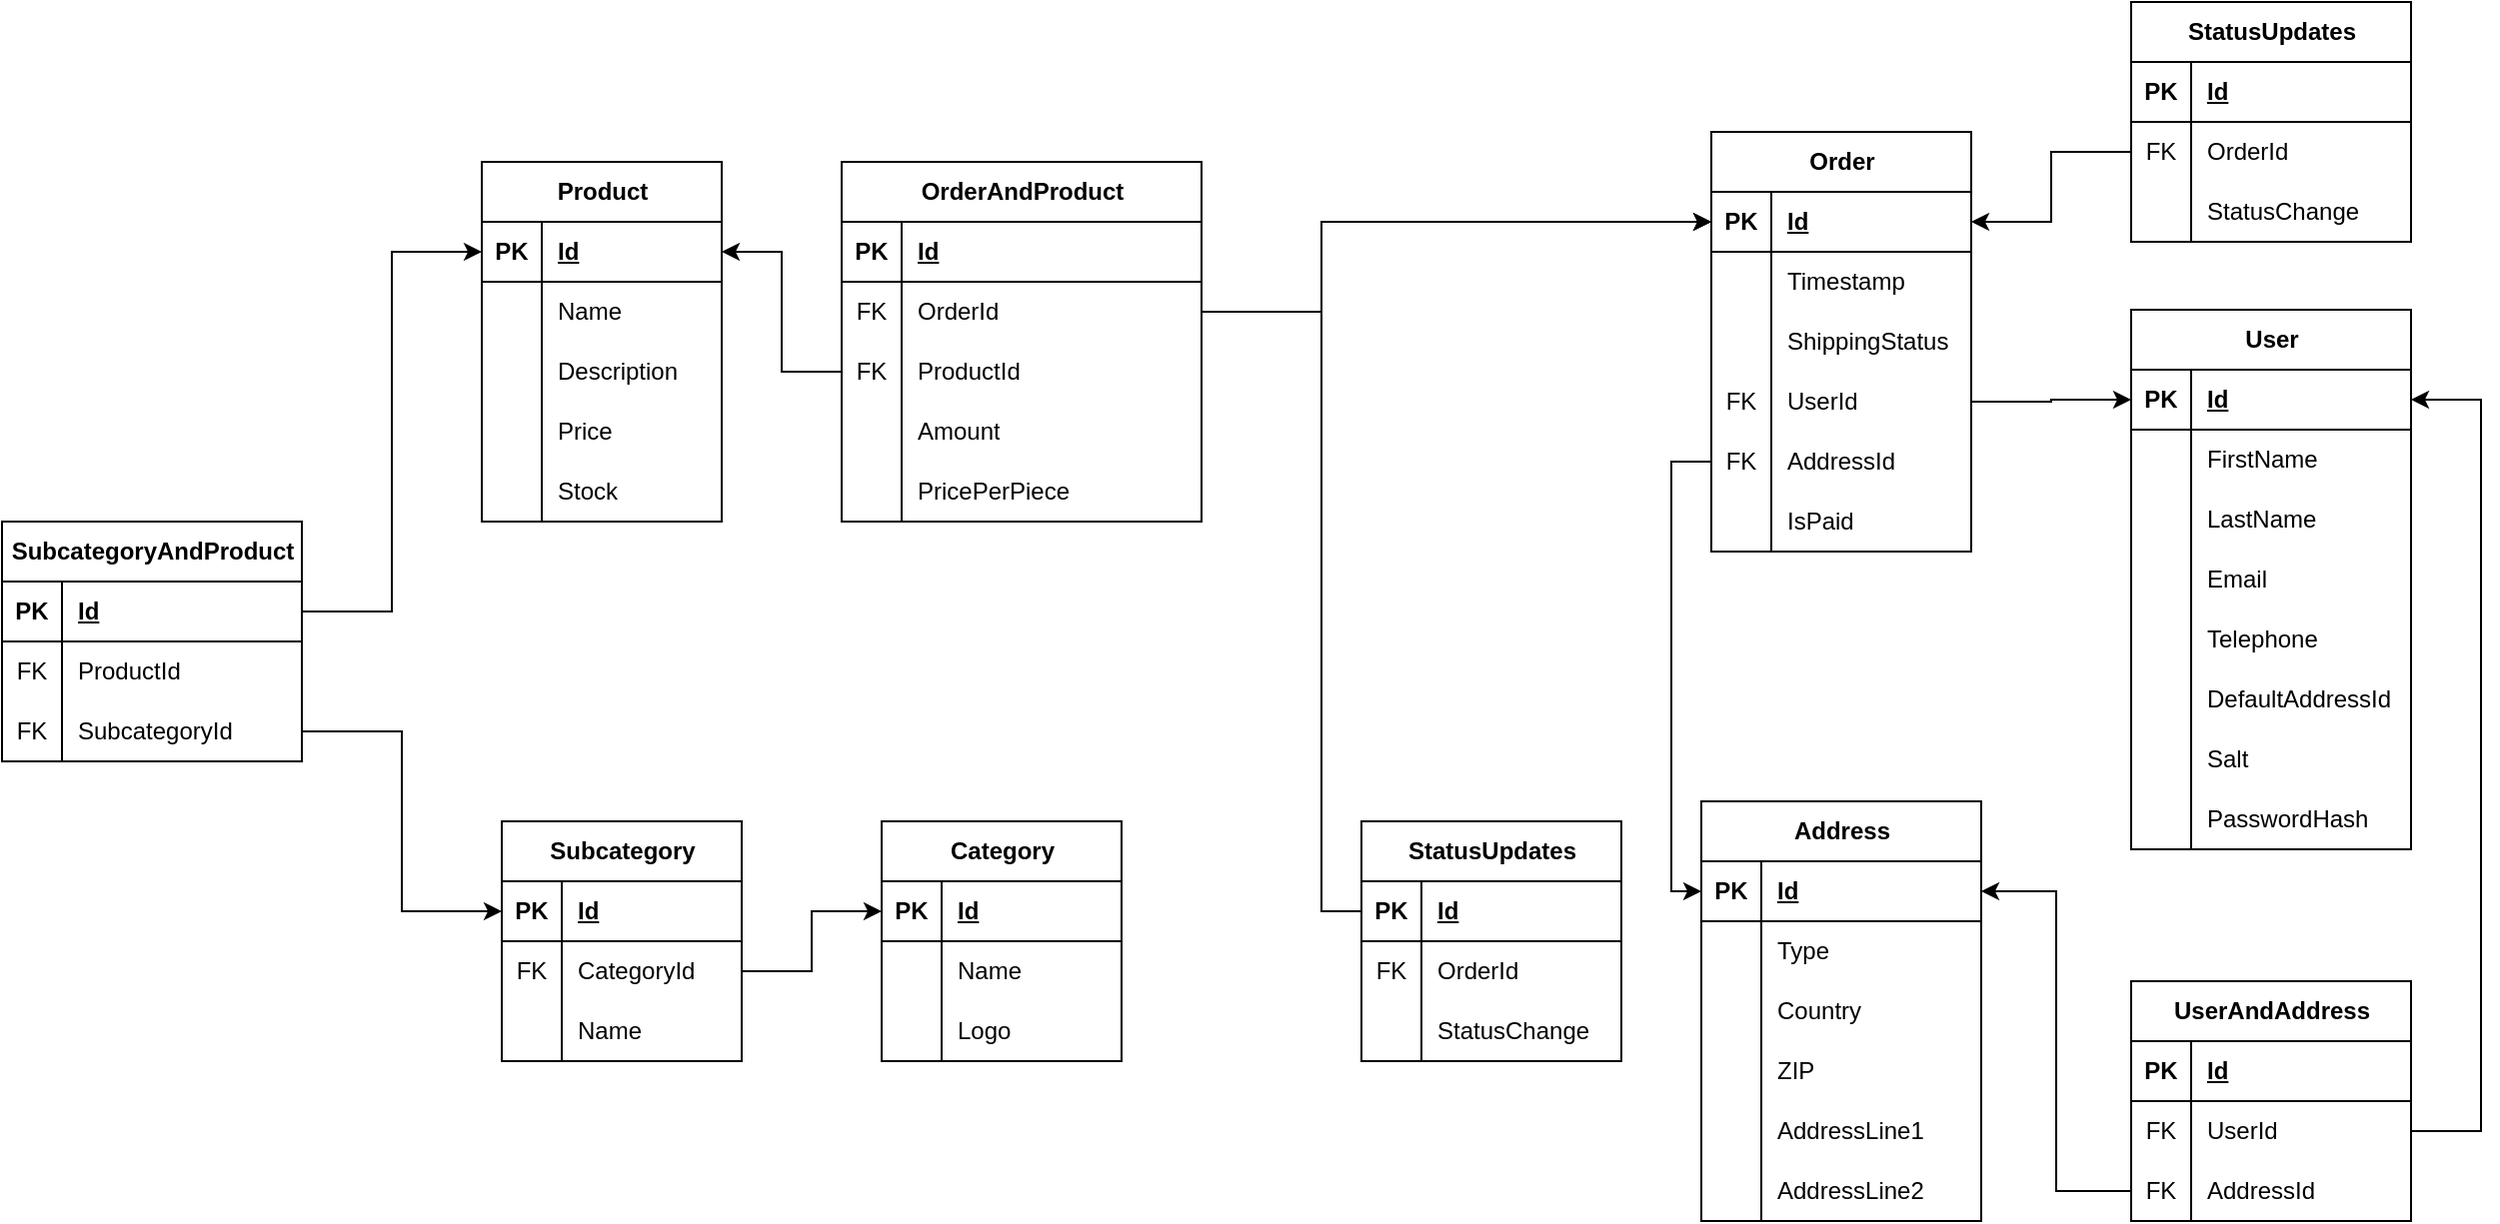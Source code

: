 <mxfile version="24.2.5" type="device">
  <diagram name="Page-1" id="y0ireIjsril351deMX_8">
    <mxGraphModel dx="1000" dy="538" grid="1" gridSize="10" guides="1" tooltips="1" connect="1" arrows="1" fold="1" page="1" pageScale="1" pageWidth="827" pageHeight="1169" math="0" shadow="0">
      <root>
        <mxCell id="0" />
        <mxCell id="1" parent="0" />
        <mxCell id="wc8gjLoEY_bhjLIqy5JK-52" value="Subcategory" style="shape=table;startSize=30;container=1;collapsible=1;childLayout=tableLayout;fixedRows=1;rowLines=0;fontStyle=1;align=center;resizeLast=1;html=1;" vertex="1" parent="1">
          <mxGeometry x="330" y="450" width="120" height="120" as="geometry" />
        </mxCell>
        <mxCell id="wc8gjLoEY_bhjLIqy5JK-53" value="" style="shape=tableRow;horizontal=0;startSize=0;swimlaneHead=0;swimlaneBody=0;fillColor=none;collapsible=0;dropTarget=0;points=[[0,0.5],[1,0.5]];portConstraint=eastwest;top=0;left=0;right=0;bottom=1;" vertex="1" parent="wc8gjLoEY_bhjLIqy5JK-52">
          <mxGeometry y="30" width="120" height="30" as="geometry" />
        </mxCell>
        <mxCell id="wc8gjLoEY_bhjLIqy5JK-54" value="PK" style="shape=partialRectangle;connectable=0;fillColor=none;top=0;left=0;bottom=0;right=0;fontStyle=1;overflow=hidden;whiteSpace=wrap;html=1;" vertex="1" parent="wc8gjLoEY_bhjLIqy5JK-53">
          <mxGeometry width="30" height="30" as="geometry">
            <mxRectangle width="30" height="30" as="alternateBounds" />
          </mxGeometry>
        </mxCell>
        <mxCell id="wc8gjLoEY_bhjLIqy5JK-55" value="Id" style="shape=partialRectangle;connectable=0;fillColor=none;top=0;left=0;bottom=0;right=0;align=left;spacingLeft=6;fontStyle=5;overflow=hidden;whiteSpace=wrap;html=1;" vertex="1" parent="wc8gjLoEY_bhjLIqy5JK-53">
          <mxGeometry x="30" width="90" height="30" as="geometry">
            <mxRectangle width="90" height="30" as="alternateBounds" />
          </mxGeometry>
        </mxCell>
        <mxCell id="wc8gjLoEY_bhjLIqy5JK-56" value="" style="shape=tableRow;horizontal=0;startSize=0;swimlaneHead=0;swimlaneBody=0;fillColor=none;collapsible=0;dropTarget=0;points=[[0,0.5],[1,0.5]];portConstraint=eastwest;top=0;left=0;right=0;bottom=0;" vertex="1" parent="wc8gjLoEY_bhjLIqy5JK-52">
          <mxGeometry y="60" width="120" height="30" as="geometry" />
        </mxCell>
        <mxCell id="wc8gjLoEY_bhjLIqy5JK-57" value="FK" style="shape=partialRectangle;connectable=0;fillColor=none;top=0;left=0;bottom=0;right=0;editable=1;overflow=hidden;whiteSpace=wrap;html=1;" vertex="1" parent="wc8gjLoEY_bhjLIqy5JK-56">
          <mxGeometry width="30" height="30" as="geometry">
            <mxRectangle width="30" height="30" as="alternateBounds" />
          </mxGeometry>
        </mxCell>
        <mxCell id="wc8gjLoEY_bhjLIqy5JK-58" value="CategoryId" style="shape=partialRectangle;connectable=0;fillColor=none;top=0;left=0;bottom=0;right=0;align=left;spacingLeft=6;overflow=hidden;whiteSpace=wrap;html=1;" vertex="1" parent="wc8gjLoEY_bhjLIqy5JK-56">
          <mxGeometry x="30" width="90" height="30" as="geometry">
            <mxRectangle width="90" height="30" as="alternateBounds" />
          </mxGeometry>
        </mxCell>
        <mxCell id="wc8gjLoEY_bhjLIqy5JK-59" value="" style="shape=tableRow;horizontal=0;startSize=0;swimlaneHead=0;swimlaneBody=0;fillColor=none;collapsible=0;dropTarget=0;points=[[0,0.5],[1,0.5]];portConstraint=eastwest;top=0;left=0;right=0;bottom=0;" vertex="1" parent="wc8gjLoEY_bhjLIqy5JK-52">
          <mxGeometry y="90" width="120" height="30" as="geometry" />
        </mxCell>
        <mxCell id="wc8gjLoEY_bhjLIqy5JK-60" value="" style="shape=partialRectangle;connectable=0;fillColor=none;top=0;left=0;bottom=0;right=0;editable=1;overflow=hidden;whiteSpace=wrap;html=1;" vertex="1" parent="wc8gjLoEY_bhjLIqy5JK-59">
          <mxGeometry width="30" height="30" as="geometry">
            <mxRectangle width="30" height="30" as="alternateBounds" />
          </mxGeometry>
        </mxCell>
        <mxCell id="wc8gjLoEY_bhjLIqy5JK-61" value="Name" style="shape=partialRectangle;connectable=0;fillColor=none;top=0;left=0;bottom=0;right=0;align=left;spacingLeft=6;overflow=hidden;whiteSpace=wrap;html=1;" vertex="1" parent="wc8gjLoEY_bhjLIqy5JK-59">
          <mxGeometry x="30" width="90" height="30" as="geometry">
            <mxRectangle width="90" height="30" as="alternateBounds" />
          </mxGeometry>
        </mxCell>
        <mxCell id="wc8gjLoEY_bhjLIqy5JK-65" value="Category" style="shape=table;startSize=30;container=1;collapsible=1;childLayout=tableLayout;fixedRows=1;rowLines=0;fontStyle=1;align=center;resizeLast=1;html=1;" vertex="1" parent="1">
          <mxGeometry x="520" y="450" width="120" height="120" as="geometry" />
        </mxCell>
        <mxCell id="wc8gjLoEY_bhjLIqy5JK-66" value="" style="shape=tableRow;horizontal=0;startSize=0;swimlaneHead=0;swimlaneBody=0;fillColor=none;collapsible=0;dropTarget=0;points=[[0,0.5],[1,0.5]];portConstraint=eastwest;top=0;left=0;right=0;bottom=1;" vertex="1" parent="wc8gjLoEY_bhjLIqy5JK-65">
          <mxGeometry y="30" width="120" height="30" as="geometry" />
        </mxCell>
        <mxCell id="wc8gjLoEY_bhjLIqy5JK-67" value="PK" style="shape=partialRectangle;connectable=0;fillColor=none;top=0;left=0;bottom=0;right=0;fontStyle=1;overflow=hidden;whiteSpace=wrap;html=1;" vertex="1" parent="wc8gjLoEY_bhjLIqy5JK-66">
          <mxGeometry width="30" height="30" as="geometry">
            <mxRectangle width="30" height="30" as="alternateBounds" />
          </mxGeometry>
        </mxCell>
        <mxCell id="wc8gjLoEY_bhjLIqy5JK-68" value="Id" style="shape=partialRectangle;connectable=0;fillColor=none;top=0;left=0;bottom=0;right=0;align=left;spacingLeft=6;fontStyle=5;overflow=hidden;whiteSpace=wrap;html=1;" vertex="1" parent="wc8gjLoEY_bhjLIqy5JK-66">
          <mxGeometry x="30" width="90" height="30" as="geometry">
            <mxRectangle width="90" height="30" as="alternateBounds" />
          </mxGeometry>
        </mxCell>
        <mxCell id="wc8gjLoEY_bhjLIqy5JK-69" value="" style="shape=tableRow;horizontal=0;startSize=0;swimlaneHead=0;swimlaneBody=0;fillColor=none;collapsible=0;dropTarget=0;points=[[0,0.5],[1,0.5]];portConstraint=eastwest;top=0;left=0;right=0;bottom=0;" vertex="1" parent="wc8gjLoEY_bhjLIqy5JK-65">
          <mxGeometry y="60" width="120" height="30" as="geometry" />
        </mxCell>
        <mxCell id="wc8gjLoEY_bhjLIqy5JK-70" value="" style="shape=partialRectangle;connectable=0;fillColor=none;top=0;left=0;bottom=0;right=0;editable=1;overflow=hidden;whiteSpace=wrap;html=1;" vertex="1" parent="wc8gjLoEY_bhjLIqy5JK-69">
          <mxGeometry width="30" height="30" as="geometry">
            <mxRectangle width="30" height="30" as="alternateBounds" />
          </mxGeometry>
        </mxCell>
        <mxCell id="wc8gjLoEY_bhjLIqy5JK-71" value="Name" style="shape=partialRectangle;connectable=0;fillColor=none;top=0;left=0;bottom=0;right=0;align=left;spacingLeft=6;overflow=hidden;whiteSpace=wrap;html=1;" vertex="1" parent="wc8gjLoEY_bhjLIqy5JK-69">
          <mxGeometry x="30" width="90" height="30" as="geometry">
            <mxRectangle width="90" height="30" as="alternateBounds" />
          </mxGeometry>
        </mxCell>
        <mxCell id="wc8gjLoEY_bhjLIqy5JK-72" value="" style="shape=tableRow;horizontal=0;startSize=0;swimlaneHead=0;swimlaneBody=0;fillColor=none;collapsible=0;dropTarget=0;points=[[0,0.5],[1,0.5]];portConstraint=eastwest;top=0;left=0;right=0;bottom=0;" vertex="1" parent="wc8gjLoEY_bhjLIqy5JK-65">
          <mxGeometry y="90" width="120" height="30" as="geometry" />
        </mxCell>
        <mxCell id="wc8gjLoEY_bhjLIqy5JK-73" value="" style="shape=partialRectangle;connectable=0;fillColor=none;top=0;left=0;bottom=0;right=0;editable=1;overflow=hidden;whiteSpace=wrap;html=1;" vertex="1" parent="wc8gjLoEY_bhjLIqy5JK-72">
          <mxGeometry width="30" height="30" as="geometry">
            <mxRectangle width="30" height="30" as="alternateBounds" />
          </mxGeometry>
        </mxCell>
        <mxCell id="wc8gjLoEY_bhjLIqy5JK-74" value="Logo" style="shape=partialRectangle;connectable=0;fillColor=none;top=0;left=0;bottom=0;right=0;align=left;spacingLeft=6;overflow=hidden;whiteSpace=wrap;html=1;" vertex="1" parent="wc8gjLoEY_bhjLIqy5JK-72">
          <mxGeometry x="30" width="90" height="30" as="geometry">
            <mxRectangle width="90" height="30" as="alternateBounds" />
          </mxGeometry>
        </mxCell>
        <mxCell id="wc8gjLoEY_bhjLIqy5JK-78" style="edgeStyle=orthogonalEdgeStyle;rounded=0;orthogonalLoop=1;jettySize=auto;html=1;entryX=0;entryY=0.5;entryDx=0;entryDy=0;" edge="1" parent="1" source="wc8gjLoEY_bhjLIqy5JK-56" target="wc8gjLoEY_bhjLIqy5JK-66">
          <mxGeometry relative="1" as="geometry" />
        </mxCell>
        <mxCell id="wc8gjLoEY_bhjLIqy5JK-79" value="SubcategoryAndProduct" style="shape=table;startSize=30;container=1;collapsible=1;childLayout=tableLayout;fixedRows=1;rowLines=0;fontStyle=1;align=center;resizeLast=1;html=1;" vertex="1" parent="1">
          <mxGeometry x="80" y="300" width="150" height="120" as="geometry" />
        </mxCell>
        <mxCell id="wc8gjLoEY_bhjLIqy5JK-80" value="" style="shape=tableRow;horizontal=0;startSize=0;swimlaneHead=0;swimlaneBody=0;fillColor=none;collapsible=0;dropTarget=0;points=[[0,0.5],[1,0.5]];portConstraint=eastwest;top=0;left=0;right=0;bottom=1;" vertex="1" parent="wc8gjLoEY_bhjLIqy5JK-79">
          <mxGeometry y="30" width="150" height="30" as="geometry" />
        </mxCell>
        <mxCell id="wc8gjLoEY_bhjLIqy5JK-81" value="PK" style="shape=partialRectangle;connectable=0;fillColor=none;top=0;left=0;bottom=0;right=0;fontStyle=1;overflow=hidden;whiteSpace=wrap;html=1;" vertex="1" parent="wc8gjLoEY_bhjLIqy5JK-80">
          <mxGeometry width="30" height="30" as="geometry">
            <mxRectangle width="30" height="30" as="alternateBounds" />
          </mxGeometry>
        </mxCell>
        <mxCell id="wc8gjLoEY_bhjLIqy5JK-82" value="Id" style="shape=partialRectangle;connectable=0;fillColor=none;top=0;left=0;bottom=0;right=0;align=left;spacingLeft=6;fontStyle=5;overflow=hidden;whiteSpace=wrap;html=1;" vertex="1" parent="wc8gjLoEY_bhjLIqy5JK-80">
          <mxGeometry x="30" width="120" height="30" as="geometry">
            <mxRectangle width="120" height="30" as="alternateBounds" />
          </mxGeometry>
        </mxCell>
        <mxCell id="wc8gjLoEY_bhjLIqy5JK-83" value="" style="shape=tableRow;horizontal=0;startSize=0;swimlaneHead=0;swimlaneBody=0;fillColor=none;collapsible=0;dropTarget=0;points=[[0,0.5],[1,0.5]];portConstraint=eastwest;top=0;left=0;right=0;bottom=0;" vertex="1" parent="wc8gjLoEY_bhjLIqy5JK-79">
          <mxGeometry y="60" width="150" height="30" as="geometry" />
        </mxCell>
        <mxCell id="wc8gjLoEY_bhjLIqy5JK-84" value="FK" style="shape=partialRectangle;connectable=0;fillColor=none;top=0;left=0;bottom=0;right=0;editable=1;overflow=hidden;whiteSpace=wrap;html=1;" vertex="1" parent="wc8gjLoEY_bhjLIqy5JK-83">
          <mxGeometry width="30" height="30" as="geometry">
            <mxRectangle width="30" height="30" as="alternateBounds" />
          </mxGeometry>
        </mxCell>
        <mxCell id="wc8gjLoEY_bhjLIqy5JK-85" value="ProductId" style="shape=partialRectangle;connectable=0;fillColor=none;top=0;left=0;bottom=0;right=0;align=left;spacingLeft=6;overflow=hidden;whiteSpace=wrap;html=1;" vertex="1" parent="wc8gjLoEY_bhjLIqy5JK-83">
          <mxGeometry x="30" width="120" height="30" as="geometry">
            <mxRectangle width="120" height="30" as="alternateBounds" />
          </mxGeometry>
        </mxCell>
        <mxCell id="wc8gjLoEY_bhjLIqy5JK-86" value="" style="shape=tableRow;horizontal=0;startSize=0;swimlaneHead=0;swimlaneBody=0;fillColor=none;collapsible=0;dropTarget=0;points=[[0,0.5],[1,0.5]];portConstraint=eastwest;top=0;left=0;right=0;bottom=0;" vertex="1" parent="wc8gjLoEY_bhjLIqy5JK-79">
          <mxGeometry y="90" width="150" height="30" as="geometry" />
        </mxCell>
        <mxCell id="wc8gjLoEY_bhjLIqy5JK-87" value="FK" style="shape=partialRectangle;connectable=0;fillColor=none;top=0;left=0;bottom=0;right=0;editable=1;overflow=hidden;whiteSpace=wrap;html=1;" vertex="1" parent="wc8gjLoEY_bhjLIqy5JK-86">
          <mxGeometry width="30" height="30" as="geometry">
            <mxRectangle width="30" height="30" as="alternateBounds" />
          </mxGeometry>
        </mxCell>
        <mxCell id="wc8gjLoEY_bhjLIqy5JK-88" value="SubcategoryId" style="shape=partialRectangle;connectable=0;fillColor=none;top=0;left=0;bottom=0;right=0;align=left;spacingLeft=6;overflow=hidden;whiteSpace=wrap;html=1;" vertex="1" parent="wc8gjLoEY_bhjLIqy5JK-86">
          <mxGeometry x="30" width="120" height="30" as="geometry">
            <mxRectangle width="120" height="30" as="alternateBounds" />
          </mxGeometry>
        </mxCell>
        <mxCell id="wc8gjLoEY_bhjLIqy5JK-107" value="Product" style="shape=table;startSize=30;container=1;collapsible=1;childLayout=tableLayout;fixedRows=1;rowLines=0;fontStyle=1;align=center;resizeLast=1;html=1;" vertex="1" parent="1">
          <mxGeometry x="320" y="120" width="120" height="180" as="geometry" />
        </mxCell>
        <mxCell id="wc8gjLoEY_bhjLIqy5JK-108" value="" style="shape=tableRow;horizontal=0;startSize=0;swimlaneHead=0;swimlaneBody=0;fillColor=none;collapsible=0;dropTarget=0;points=[[0,0.5],[1,0.5]];portConstraint=eastwest;top=0;left=0;right=0;bottom=1;" vertex="1" parent="wc8gjLoEY_bhjLIqy5JK-107">
          <mxGeometry y="30" width="120" height="30" as="geometry" />
        </mxCell>
        <mxCell id="wc8gjLoEY_bhjLIqy5JK-109" value="PK" style="shape=partialRectangle;connectable=0;fillColor=none;top=0;left=0;bottom=0;right=0;fontStyle=1;overflow=hidden;whiteSpace=wrap;html=1;" vertex="1" parent="wc8gjLoEY_bhjLIqy5JK-108">
          <mxGeometry width="30" height="30" as="geometry">
            <mxRectangle width="30" height="30" as="alternateBounds" />
          </mxGeometry>
        </mxCell>
        <mxCell id="wc8gjLoEY_bhjLIqy5JK-110" value="Id" style="shape=partialRectangle;connectable=0;fillColor=none;top=0;left=0;bottom=0;right=0;align=left;spacingLeft=6;fontStyle=5;overflow=hidden;whiteSpace=wrap;html=1;" vertex="1" parent="wc8gjLoEY_bhjLIqy5JK-108">
          <mxGeometry x="30" width="90" height="30" as="geometry">
            <mxRectangle width="90" height="30" as="alternateBounds" />
          </mxGeometry>
        </mxCell>
        <mxCell id="wc8gjLoEY_bhjLIqy5JK-111" value="" style="shape=tableRow;horizontal=0;startSize=0;swimlaneHead=0;swimlaneBody=0;fillColor=none;collapsible=0;dropTarget=0;points=[[0,0.5],[1,0.5]];portConstraint=eastwest;top=0;left=0;right=0;bottom=0;" vertex="1" parent="wc8gjLoEY_bhjLIqy5JK-107">
          <mxGeometry y="60" width="120" height="30" as="geometry" />
        </mxCell>
        <mxCell id="wc8gjLoEY_bhjLIqy5JK-112" value="" style="shape=partialRectangle;connectable=0;fillColor=none;top=0;left=0;bottom=0;right=0;editable=1;overflow=hidden;whiteSpace=wrap;html=1;" vertex="1" parent="wc8gjLoEY_bhjLIqy5JK-111">
          <mxGeometry width="30" height="30" as="geometry">
            <mxRectangle width="30" height="30" as="alternateBounds" />
          </mxGeometry>
        </mxCell>
        <mxCell id="wc8gjLoEY_bhjLIqy5JK-113" value="Name" style="shape=partialRectangle;connectable=0;fillColor=none;top=0;left=0;bottom=0;right=0;align=left;spacingLeft=6;overflow=hidden;whiteSpace=wrap;html=1;" vertex="1" parent="wc8gjLoEY_bhjLIqy5JK-111">
          <mxGeometry x="30" width="90" height="30" as="geometry">
            <mxRectangle width="90" height="30" as="alternateBounds" />
          </mxGeometry>
        </mxCell>
        <mxCell id="wc8gjLoEY_bhjLIqy5JK-114" value="" style="shape=tableRow;horizontal=0;startSize=0;swimlaneHead=0;swimlaneBody=0;fillColor=none;collapsible=0;dropTarget=0;points=[[0,0.5],[1,0.5]];portConstraint=eastwest;top=0;left=0;right=0;bottom=0;" vertex="1" parent="wc8gjLoEY_bhjLIqy5JK-107">
          <mxGeometry y="90" width="120" height="30" as="geometry" />
        </mxCell>
        <mxCell id="wc8gjLoEY_bhjLIqy5JK-115" value="" style="shape=partialRectangle;connectable=0;fillColor=none;top=0;left=0;bottom=0;right=0;editable=1;overflow=hidden;whiteSpace=wrap;html=1;" vertex="1" parent="wc8gjLoEY_bhjLIqy5JK-114">
          <mxGeometry width="30" height="30" as="geometry">
            <mxRectangle width="30" height="30" as="alternateBounds" />
          </mxGeometry>
        </mxCell>
        <mxCell id="wc8gjLoEY_bhjLIqy5JK-116" value="Description" style="shape=partialRectangle;connectable=0;fillColor=none;top=0;left=0;bottom=0;right=0;align=left;spacingLeft=6;overflow=hidden;whiteSpace=wrap;html=1;" vertex="1" parent="wc8gjLoEY_bhjLIqy5JK-114">
          <mxGeometry x="30" width="90" height="30" as="geometry">
            <mxRectangle width="90" height="30" as="alternateBounds" />
          </mxGeometry>
        </mxCell>
        <mxCell id="wc8gjLoEY_bhjLIqy5JK-117" value="" style="shape=tableRow;horizontal=0;startSize=0;swimlaneHead=0;swimlaneBody=0;fillColor=none;collapsible=0;dropTarget=0;points=[[0,0.5],[1,0.5]];portConstraint=eastwest;top=0;left=0;right=0;bottom=0;" vertex="1" parent="wc8gjLoEY_bhjLIqy5JK-107">
          <mxGeometry y="120" width="120" height="30" as="geometry" />
        </mxCell>
        <mxCell id="wc8gjLoEY_bhjLIqy5JK-118" value="" style="shape=partialRectangle;connectable=0;fillColor=none;top=0;left=0;bottom=0;right=0;editable=1;overflow=hidden;whiteSpace=wrap;html=1;" vertex="1" parent="wc8gjLoEY_bhjLIqy5JK-117">
          <mxGeometry width="30" height="30" as="geometry">
            <mxRectangle width="30" height="30" as="alternateBounds" />
          </mxGeometry>
        </mxCell>
        <mxCell id="wc8gjLoEY_bhjLIqy5JK-119" value="Price" style="shape=partialRectangle;connectable=0;fillColor=none;top=0;left=0;bottom=0;right=0;align=left;spacingLeft=6;overflow=hidden;whiteSpace=wrap;html=1;" vertex="1" parent="wc8gjLoEY_bhjLIqy5JK-117">
          <mxGeometry x="30" width="90" height="30" as="geometry">
            <mxRectangle width="90" height="30" as="alternateBounds" />
          </mxGeometry>
        </mxCell>
        <mxCell id="wc8gjLoEY_bhjLIqy5JK-135" value="" style="shape=tableRow;horizontal=0;startSize=0;swimlaneHead=0;swimlaneBody=0;fillColor=none;collapsible=0;dropTarget=0;points=[[0,0.5],[1,0.5]];portConstraint=eastwest;top=0;left=0;right=0;bottom=0;" vertex="1" parent="wc8gjLoEY_bhjLIqy5JK-107">
          <mxGeometry y="150" width="120" height="30" as="geometry" />
        </mxCell>
        <mxCell id="wc8gjLoEY_bhjLIqy5JK-136" value="" style="shape=partialRectangle;connectable=0;fillColor=none;top=0;left=0;bottom=0;right=0;editable=1;overflow=hidden;whiteSpace=wrap;html=1;" vertex="1" parent="wc8gjLoEY_bhjLIqy5JK-135">
          <mxGeometry width="30" height="30" as="geometry">
            <mxRectangle width="30" height="30" as="alternateBounds" />
          </mxGeometry>
        </mxCell>
        <mxCell id="wc8gjLoEY_bhjLIqy5JK-137" value="Stock" style="shape=partialRectangle;connectable=0;fillColor=none;top=0;left=0;bottom=0;right=0;align=left;spacingLeft=6;overflow=hidden;whiteSpace=wrap;html=1;" vertex="1" parent="wc8gjLoEY_bhjLIqy5JK-135">
          <mxGeometry x="30" width="90" height="30" as="geometry">
            <mxRectangle width="90" height="30" as="alternateBounds" />
          </mxGeometry>
        </mxCell>
        <mxCell id="wc8gjLoEY_bhjLIqy5JK-120" style="edgeStyle=orthogonalEdgeStyle;rounded=0;orthogonalLoop=1;jettySize=auto;html=1;" edge="1" parent="1" source="wc8gjLoEY_bhjLIqy5JK-86" target="wc8gjLoEY_bhjLIqy5JK-53">
          <mxGeometry relative="1" as="geometry" />
        </mxCell>
        <mxCell id="wc8gjLoEY_bhjLIqy5JK-134" style="edgeStyle=orthogonalEdgeStyle;rounded=0;orthogonalLoop=1;jettySize=auto;html=1;" edge="1" parent="1" source="wc8gjLoEY_bhjLIqy5JK-80" target="wc8gjLoEY_bhjLIqy5JK-108">
          <mxGeometry relative="1" as="geometry" />
        </mxCell>
        <mxCell id="wc8gjLoEY_bhjLIqy5JK-140" value="Order" style="shape=table;startSize=30;container=1;collapsible=1;childLayout=tableLayout;fixedRows=1;rowLines=0;fontStyle=1;align=center;resizeLast=1;html=1;" vertex="1" parent="1">
          <mxGeometry x="935" y="105" width="130" height="210" as="geometry" />
        </mxCell>
        <mxCell id="wc8gjLoEY_bhjLIqy5JK-141" value="" style="shape=tableRow;horizontal=0;startSize=0;swimlaneHead=0;swimlaneBody=0;fillColor=none;collapsible=0;dropTarget=0;points=[[0,0.5],[1,0.5]];portConstraint=eastwest;top=0;left=0;right=0;bottom=1;" vertex="1" parent="wc8gjLoEY_bhjLIqy5JK-140">
          <mxGeometry y="30" width="130" height="30" as="geometry" />
        </mxCell>
        <mxCell id="wc8gjLoEY_bhjLIqy5JK-142" value="PK" style="shape=partialRectangle;connectable=0;fillColor=none;top=0;left=0;bottom=0;right=0;fontStyle=1;overflow=hidden;whiteSpace=wrap;html=1;" vertex="1" parent="wc8gjLoEY_bhjLIqy5JK-141">
          <mxGeometry width="30" height="30" as="geometry">
            <mxRectangle width="30" height="30" as="alternateBounds" />
          </mxGeometry>
        </mxCell>
        <mxCell id="wc8gjLoEY_bhjLIqy5JK-143" value="Id" style="shape=partialRectangle;connectable=0;fillColor=none;top=0;left=0;bottom=0;right=0;align=left;spacingLeft=6;fontStyle=5;overflow=hidden;whiteSpace=wrap;html=1;" vertex="1" parent="wc8gjLoEY_bhjLIqy5JK-141">
          <mxGeometry x="30" width="100" height="30" as="geometry">
            <mxRectangle width="100" height="30" as="alternateBounds" />
          </mxGeometry>
        </mxCell>
        <mxCell id="wc8gjLoEY_bhjLIqy5JK-144" value="" style="shape=tableRow;horizontal=0;startSize=0;swimlaneHead=0;swimlaneBody=0;fillColor=none;collapsible=0;dropTarget=0;points=[[0,0.5],[1,0.5]];portConstraint=eastwest;top=0;left=0;right=0;bottom=0;" vertex="1" parent="wc8gjLoEY_bhjLIqy5JK-140">
          <mxGeometry y="60" width="130" height="30" as="geometry" />
        </mxCell>
        <mxCell id="wc8gjLoEY_bhjLIqy5JK-145" value="" style="shape=partialRectangle;connectable=0;fillColor=none;top=0;left=0;bottom=0;right=0;editable=1;overflow=hidden;whiteSpace=wrap;html=1;" vertex="1" parent="wc8gjLoEY_bhjLIqy5JK-144">
          <mxGeometry width="30" height="30" as="geometry">
            <mxRectangle width="30" height="30" as="alternateBounds" />
          </mxGeometry>
        </mxCell>
        <mxCell id="wc8gjLoEY_bhjLIqy5JK-146" value="Timestamp" style="shape=partialRectangle;connectable=0;fillColor=none;top=0;left=0;bottom=0;right=0;align=left;spacingLeft=6;overflow=hidden;whiteSpace=wrap;html=1;" vertex="1" parent="wc8gjLoEY_bhjLIqy5JK-144">
          <mxGeometry x="30" width="100" height="30" as="geometry">
            <mxRectangle width="100" height="30" as="alternateBounds" />
          </mxGeometry>
        </mxCell>
        <mxCell id="wc8gjLoEY_bhjLIqy5JK-147" value="" style="shape=tableRow;horizontal=0;startSize=0;swimlaneHead=0;swimlaneBody=0;fillColor=none;collapsible=0;dropTarget=0;points=[[0,0.5],[1,0.5]];portConstraint=eastwest;top=0;left=0;right=0;bottom=0;" vertex="1" parent="wc8gjLoEY_bhjLIqy5JK-140">
          <mxGeometry y="90" width="130" height="30" as="geometry" />
        </mxCell>
        <mxCell id="wc8gjLoEY_bhjLIqy5JK-148" value="" style="shape=partialRectangle;connectable=0;fillColor=none;top=0;left=0;bottom=0;right=0;editable=1;overflow=hidden;whiteSpace=wrap;html=1;" vertex="1" parent="wc8gjLoEY_bhjLIqy5JK-147">
          <mxGeometry width="30" height="30" as="geometry">
            <mxRectangle width="30" height="30" as="alternateBounds" />
          </mxGeometry>
        </mxCell>
        <mxCell id="wc8gjLoEY_bhjLIqy5JK-149" value="ShippingStatus" style="shape=partialRectangle;connectable=0;fillColor=none;top=0;left=0;bottom=0;right=0;align=left;spacingLeft=6;overflow=hidden;whiteSpace=wrap;html=1;" vertex="1" parent="wc8gjLoEY_bhjLIqy5JK-147">
          <mxGeometry x="30" width="100" height="30" as="geometry">
            <mxRectangle width="100" height="30" as="alternateBounds" />
          </mxGeometry>
        </mxCell>
        <mxCell id="wc8gjLoEY_bhjLIqy5JK-150" value="" style="shape=tableRow;horizontal=0;startSize=0;swimlaneHead=0;swimlaneBody=0;fillColor=none;collapsible=0;dropTarget=0;points=[[0,0.5],[1,0.5]];portConstraint=eastwest;top=0;left=0;right=0;bottom=0;" vertex="1" parent="wc8gjLoEY_bhjLIqy5JK-140">
          <mxGeometry y="120" width="130" height="30" as="geometry" />
        </mxCell>
        <mxCell id="wc8gjLoEY_bhjLIqy5JK-151" value="FK" style="shape=partialRectangle;connectable=0;fillColor=none;top=0;left=0;bottom=0;right=0;editable=1;overflow=hidden;whiteSpace=wrap;html=1;" vertex="1" parent="wc8gjLoEY_bhjLIqy5JK-150">
          <mxGeometry width="30" height="30" as="geometry">
            <mxRectangle width="30" height="30" as="alternateBounds" />
          </mxGeometry>
        </mxCell>
        <mxCell id="wc8gjLoEY_bhjLIqy5JK-152" value="UserId" style="shape=partialRectangle;connectable=0;fillColor=none;top=0;left=0;bottom=0;right=0;align=left;spacingLeft=6;overflow=hidden;whiteSpace=wrap;html=1;" vertex="1" parent="wc8gjLoEY_bhjLIqy5JK-150">
          <mxGeometry x="30" width="100" height="30" as="geometry">
            <mxRectangle width="100" height="30" as="alternateBounds" />
          </mxGeometry>
        </mxCell>
        <mxCell id="wc8gjLoEY_bhjLIqy5JK-173" value="" style="shape=tableRow;horizontal=0;startSize=0;swimlaneHead=0;swimlaneBody=0;fillColor=none;collapsible=0;dropTarget=0;points=[[0,0.5],[1,0.5]];portConstraint=eastwest;top=0;left=0;right=0;bottom=0;" vertex="1" parent="wc8gjLoEY_bhjLIqy5JK-140">
          <mxGeometry y="150" width="130" height="30" as="geometry" />
        </mxCell>
        <mxCell id="wc8gjLoEY_bhjLIqy5JK-174" value="FK" style="shape=partialRectangle;connectable=0;fillColor=none;top=0;left=0;bottom=0;right=0;editable=1;overflow=hidden;whiteSpace=wrap;html=1;" vertex="1" parent="wc8gjLoEY_bhjLIqy5JK-173">
          <mxGeometry width="30" height="30" as="geometry">
            <mxRectangle width="30" height="30" as="alternateBounds" />
          </mxGeometry>
        </mxCell>
        <mxCell id="wc8gjLoEY_bhjLIqy5JK-175" value="AddressId" style="shape=partialRectangle;connectable=0;fillColor=none;top=0;left=0;bottom=0;right=0;align=left;spacingLeft=6;overflow=hidden;whiteSpace=wrap;html=1;" vertex="1" parent="wc8gjLoEY_bhjLIqy5JK-173">
          <mxGeometry x="30" width="100" height="30" as="geometry">
            <mxRectangle width="100" height="30" as="alternateBounds" />
          </mxGeometry>
        </mxCell>
        <mxCell id="wc8gjLoEY_bhjLIqy5JK-176" value="" style="shape=tableRow;horizontal=0;startSize=0;swimlaneHead=0;swimlaneBody=0;fillColor=none;collapsible=0;dropTarget=0;points=[[0,0.5],[1,0.5]];portConstraint=eastwest;top=0;left=0;right=0;bottom=0;" vertex="1" parent="wc8gjLoEY_bhjLIqy5JK-140">
          <mxGeometry y="180" width="130" height="30" as="geometry" />
        </mxCell>
        <mxCell id="wc8gjLoEY_bhjLIqy5JK-177" value="" style="shape=partialRectangle;connectable=0;fillColor=none;top=0;left=0;bottom=0;right=0;editable=1;overflow=hidden;whiteSpace=wrap;html=1;" vertex="1" parent="wc8gjLoEY_bhjLIqy5JK-176">
          <mxGeometry width="30" height="30" as="geometry">
            <mxRectangle width="30" height="30" as="alternateBounds" />
          </mxGeometry>
        </mxCell>
        <mxCell id="wc8gjLoEY_bhjLIqy5JK-178" value="IsPaid" style="shape=partialRectangle;connectable=0;fillColor=none;top=0;left=0;bottom=0;right=0;align=left;spacingLeft=6;overflow=hidden;whiteSpace=wrap;html=1;" vertex="1" parent="wc8gjLoEY_bhjLIqy5JK-176">
          <mxGeometry x="30" width="100" height="30" as="geometry">
            <mxRectangle width="100" height="30" as="alternateBounds" />
          </mxGeometry>
        </mxCell>
        <mxCell id="wc8gjLoEY_bhjLIqy5JK-153" value="OrderAndProduct" style="shape=table;startSize=30;container=1;collapsible=1;childLayout=tableLayout;fixedRows=1;rowLines=0;fontStyle=1;align=center;resizeLast=1;html=1;" vertex="1" parent="1">
          <mxGeometry x="500" y="120" width="180" height="180" as="geometry" />
        </mxCell>
        <mxCell id="wc8gjLoEY_bhjLIqy5JK-154" value="" style="shape=tableRow;horizontal=0;startSize=0;swimlaneHead=0;swimlaneBody=0;fillColor=none;collapsible=0;dropTarget=0;points=[[0,0.5],[1,0.5]];portConstraint=eastwest;top=0;left=0;right=0;bottom=1;" vertex="1" parent="wc8gjLoEY_bhjLIqy5JK-153">
          <mxGeometry y="30" width="180" height="30" as="geometry" />
        </mxCell>
        <mxCell id="wc8gjLoEY_bhjLIqy5JK-155" value="PK" style="shape=partialRectangle;connectable=0;fillColor=none;top=0;left=0;bottom=0;right=0;fontStyle=1;overflow=hidden;whiteSpace=wrap;html=1;" vertex="1" parent="wc8gjLoEY_bhjLIqy5JK-154">
          <mxGeometry width="30" height="30" as="geometry">
            <mxRectangle width="30" height="30" as="alternateBounds" />
          </mxGeometry>
        </mxCell>
        <mxCell id="wc8gjLoEY_bhjLIqy5JK-156" value="Id" style="shape=partialRectangle;connectable=0;fillColor=none;top=0;left=0;bottom=0;right=0;align=left;spacingLeft=6;fontStyle=5;overflow=hidden;whiteSpace=wrap;html=1;" vertex="1" parent="wc8gjLoEY_bhjLIqy5JK-154">
          <mxGeometry x="30" width="150" height="30" as="geometry">
            <mxRectangle width="150" height="30" as="alternateBounds" />
          </mxGeometry>
        </mxCell>
        <mxCell id="wc8gjLoEY_bhjLIqy5JK-157" value="" style="shape=tableRow;horizontal=0;startSize=0;swimlaneHead=0;swimlaneBody=0;fillColor=none;collapsible=0;dropTarget=0;points=[[0,0.5],[1,0.5]];portConstraint=eastwest;top=0;left=0;right=0;bottom=0;" vertex="1" parent="wc8gjLoEY_bhjLIqy5JK-153">
          <mxGeometry y="60" width="180" height="30" as="geometry" />
        </mxCell>
        <mxCell id="wc8gjLoEY_bhjLIqy5JK-158" value="FK" style="shape=partialRectangle;connectable=0;fillColor=none;top=0;left=0;bottom=0;right=0;editable=1;overflow=hidden;whiteSpace=wrap;html=1;" vertex="1" parent="wc8gjLoEY_bhjLIqy5JK-157">
          <mxGeometry width="30" height="30" as="geometry">
            <mxRectangle width="30" height="30" as="alternateBounds" />
          </mxGeometry>
        </mxCell>
        <mxCell id="wc8gjLoEY_bhjLIqy5JK-159" value="OrderId" style="shape=partialRectangle;connectable=0;fillColor=none;top=0;left=0;bottom=0;right=0;align=left;spacingLeft=6;overflow=hidden;whiteSpace=wrap;html=1;" vertex="1" parent="wc8gjLoEY_bhjLIqy5JK-157">
          <mxGeometry x="30" width="150" height="30" as="geometry">
            <mxRectangle width="150" height="30" as="alternateBounds" />
          </mxGeometry>
        </mxCell>
        <mxCell id="wc8gjLoEY_bhjLIqy5JK-160" value="" style="shape=tableRow;horizontal=0;startSize=0;swimlaneHead=0;swimlaneBody=0;fillColor=none;collapsible=0;dropTarget=0;points=[[0,0.5],[1,0.5]];portConstraint=eastwest;top=0;left=0;right=0;bottom=0;" vertex="1" parent="wc8gjLoEY_bhjLIqy5JK-153">
          <mxGeometry y="90" width="180" height="30" as="geometry" />
        </mxCell>
        <mxCell id="wc8gjLoEY_bhjLIqy5JK-161" value="FK" style="shape=partialRectangle;connectable=0;fillColor=none;top=0;left=0;bottom=0;right=0;editable=1;overflow=hidden;whiteSpace=wrap;html=1;" vertex="1" parent="wc8gjLoEY_bhjLIqy5JK-160">
          <mxGeometry width="30" height="30" as="geometry">
            <mxRectangle width="30" height="30" as="alternateBounds" />
          </mxGeometry>
        </mxCell>
        <mxCell id="wc8gjLoEY_bhjLIqy5JK-162" value="ProductId" style="shape=partialRectangle;connectable=0;fillColor=none;top=0;left=0;bottom=0;right=0;align=left;spacingLeft=6;overflow=hidden;whiteSpace=wrap;html=1;" vertex="1" parent="wc8gjLoEY_bhjLIqy5JK-160">
          <mxGeometry x="30" width="150" height="30" as="geometry">
            <mxRectangle width="150" height="30" as="alternateBounds" />
          </mxGeometry>
        </mxCell>
        <mxCell id="wc8gjLoEY_bhjLIqy5JK-163" value="" style="shape=tableRow;horizontal=0;startSize=0;swimlaneHead=0;swimlaneBody=0;fillColor=none;collapsible=0;dropTarget=0;points=[[0,0.5],[1,0.5]];portConstraint=eastwest;top=0;left=0;right=0;bottom=0;" vertex="1" parent="wc8gjLoEY_bhjLIqy5JK-153">
          <mxGeometry y="120" width="180" height="30" as="geometry" />
        </mxCell>
        <mxCell id="wc8gjLoEY_bhjLIqy5JK-164" value="" style="shape=partialRectangle;connectable=0;fillColor=none;top=0;left=0;bottom=0;right=0;editable=1;overflow=hidden;whiteSpace=wrap;html=1;" vertex="1" parent="wc8gjLoEY_bhjLIqy5JK-163">
          <mxGeometry width="30" height="30" as="geometry">
            <mxRectangle width="30" height="30" as="alternateBounds" />
          </mxGeometry>
        </mxCell>
        <mxCell id="wc8gjLoEY_bhjLIqy5JK-165" value="Amount" style="shape=partialRectangle;connectable=0;fillColor=none;top=0;left=0;bottom=0;right=0;align=left;spacingLeft=6;overflow=hidden;whiteSpace=wrap;html=1;" vertex="1" parent="wc8gjLoEY_bhjLIqy5JK-163">
          <mxGeometry x="30" width="150" height="30" as="geometry">
            <mxRectangle width="150" height="30" as="alternateBounds" />
          </mxGeometry>
        </mxCell>
        <mxCell id="wc8gjLoEY_bhjLIqy5JK-166" value="" style="shape=tableRow;horizontal=0;startSize=0;swimlaneHead=0;swimlaneBody=0;fillColor=none;collapsible=0;dropTarget=0;points=[[0,0.5],[1,0.5]];portConstraint=eastwest;top=0;left=0;right=0;bottom=0;" vertex="1" parent="wc8gjLoEY_bhjLIqy5JK-153">
          <mxGeometry y="150" width="180" height="30" as="geometry" />
        </mxCell>
        <mxCell id="wc8gjLoEY_bhjLIqy5JK-167" value="" style="shape=partialRectangle;connectable=0;fillColor=none;top=0;left=0;bottom=0;right=0;editable=1;overflow=hidden;whiteSpace=wrap;html=1;" vertex="1" parent="wc8gjLoEY_bhjLIqy5JK-166">
          <mxGeometry width="30" height="30" as="geometry">
            <mxRectangle width="30" height="30" as="alternateBounds" />
          </mxGeometry>
        </mxCell>
        <mxCell id="wc8gjLoEY_bhjLIqy5JK-168" value="PricePerPiece" style="shape=partialRectangle;connectable=0;fillColor=none;top=0;left=0;bottom=0;right=0;align=left;spacingLeft=6;overflow=hidden;whiteSpace=wrap;html=1;" vertex="1" parent="wc8gjLoEY_bhjLIqy5JK-166">
          <mxGeometry x="30" width="150" height="30" as="geometry">
            <mxRectangle width="150" height="30" as="alternateBounds" />
          </mxGeometry>
        </mxCell>
        <mxCell id="wc8gjLoEY_bhjLIqy5JK-171" style="edgeStyle=orthogonalEdgeStyle;rounded=0;orthogonalLoop=1;jettySize=auto;html=1;entryX=1;entryY=0.5;entryDx=0;entryDy=0;" edge="1" parent="1" source="wc8gjLoEY_bhjLIqy5JK-160" target="wc8gjLoEY_bhjLIqy5JK-108">
          <mxGeometry relative="1" as="geometry" />
        </mxCell>
        <mxCell id="wc8gjLoEY_bhjLIqy5JK-172" style="edgeStyle=orthogonalEdgeStyle;rounded=0;orthogonalLoop=1;jettySize=auto;html=1;" edge="1" parent="1" source="wc8gjLoEY_bhjLIqy5JK-157" target="wc8gjLoEY_bhjLIqy5JK-141">
          <mxGeometry relative="1" as="geometry">
            <Array as="points">
              <mxPoint x="740" y="195" />
              <mxPoint x="740" y="150" />
            </Array>
          </mxGeometry>
        </mxCell>
        <mxCell id="wc8gjLoEY_bhjLIqy5JK-185" value="StatusUpdates" style="shape=table;startSize=30;container=1;collapsible=1;childLayout=tableLayout;fixedRows=1;rowLines=0;fontStyle=1;align=center;resizeLast=1;html=1;" vertex="1" parent="1">
          <mxGeometry x="1145" y="40" width="140" height="120" as="geometry" />
        </mxCell>
        <mxCell id="wc8gjLoEY_bhjLIqy5JK-186" value="" style="shape=tableRow;horizontal=0;startSize=0;swimlaneHead=0;swimlaneBody=0;fillColor=none;collapsible=0;dropTarget=0;points=[[0,0.5],[1,0.5]];portConstraint=eastwest;top=0;left=0;right=0;bottom=1;" vertex="1" parent="wc8gjLoEY_bhjLIqy5JK-185">
          <mxGeometry y="30" width="140" height="30" as="geometry" />
        </mxCell>
        <mxCell id="wc8gjLoEY_bhjLIqy5JK-187" value="PK" style="shape=partialRectangle;connectable=0;fillColor=none;top=0;left=0;bottom=0;right=0;fontStyle=1;overflow=hidden;whiteSpace=wrap;html=1;" vertex="1" parent="wc8gjLoEY_bhjLIqy5JK-186">
          <mxGeometry width="30" height="30" as="geometry">
            <mxRectangle width="30" height="30" as="alternateBounds" />
          </mxGeometry>
        </mxCell>
        <mxCell id="wc8gjLoEY_bhjLIqy5JK-188" value="Id" style="shape=partialRectangle;connectable=0;fillColor=none;top=0;left=0;bottom=0;right=0;align=left;spacingLeft=6;fontStyle=5;overflow=hidden;whiteSpace=wrap;html=1;" vertex="1" parent="wc8gjLoEY_bhjLIqy5JK-186">
          <mxGeometry x="30" width="110" height="30" as="geometry">
            <mxRectangle width="110" height="30" as="alternateBounds" />
          </mxGeometry>
        </mxCell>
        <mxCell id="wc8gjLoEY_bhjLIqy5JK-189" value="" style="shape=tableRow;horizontal=0;startSize=0;swimlaneHead=0;swimlaneBody=0;fillColor=none;collapsible=0;dropTarget=0;points=[[0,0.5],[1,0.5]];portConstraint=eastwest;top=0;left=0;right=0;bottom=0;" vertex="1" parent="wc8gjLoEY_bhjLIqy5JK-185">
          <mxGeometry y="60" width="140" height="30" as="geometry" />
        </mxCell>
        <mxCell id="wc8gjLoEY_bhjLIqy5JK-190" value="FK" style="shape=partialRectangle;connectable=0;fillColor=none;top=0;left=0;bottom=0;right=0;editable=1;overflow=hidden;whiteSpace=wrap;html=1;" vertex="1" parent="wc8gjLoEY_bhjLIqy5JK-189">
          <mxGeometry width="30" height="30" as="geometry">
            <mxRectangle width="30" height="30" as="alternateBounds" />
          </mxGeometry>
        </mxCell>
        <mxCell id="wc8gjLoEY_bhjLIqy5JK-191" value="OrderId" style="shape=partialRectangle;connectable=0;fillColor=none;top=0;left=0;bottom=0;right=0;align=left;spacingLeft=6;overflow=hidden;whiteSpace=wrap;html=1;" vertex="1" parent="wc8gjLoEY_bhjLIqy5JK-189">
          <mxGeometry x="30" width="110" height="30" as="geometry">
            <mxRectangle width="110" height="30" as="alternateBounds" />
          </mxGeometry>
        </mxCell>
        <mxCell id="wc8gjLoEY_bhjLIqy5JK-192" value="" style="shape=tableRow;horizontal=0;startSize=0;swimlaneHead=0;swimlaneBody=0;fillColor=none;collapsible=0;dropTarget=0;points=[[0,0.5],[1,0.5]];portConstraint=eastwest;top=0;left=0;right=0;bottom=0;" vertex="1" parent="wc8gjLoEY_bhjLIqy5JK-185">
          <mxGeometry y="90" width="140" height="30" as="geometry" />
        </mxCell>
        <mxCell id="wc8gjLoEY_bhjLIqy5JK-193" value="" style="shape=partialRectangle;connectable=0;fillColor=none;top=0;left=0;bottom=0;right=0;editable=1;overflow=hidden;whiteSpace=wrap;html=1;" vertex="1" parent="wc8gjLoEY_bhjLIqy5JK-192">
          <mxGeometry width="30" height="30" as="geometry">
            <mxRectangle width="30" height="30" as="alternateBounds" />
          </mxGeometry>
        </mxCell>
        <mxCell id="wc8gjLoEY_bhjLIqy5JK-194" value="StatusChange" style="shape=partialRectangle;connectable=0;fillColor=none;top=0;left=0;bottom=0;right=0;align=left;spacingLeft=6;overflow=hidden;whiteSpace=wrap;html=1;" vertex="1" parent="wc8gjLoEY_bhjLIqy5JK-192">
          <mxGeometry x="30" width="110" height="30" as="geometry">
            <mxRectangle width="110" height="30" as="alternateBounds" />
          </mxGeometry>
        </mxCell>
        <mxCell id="wc8gjLoEY_bhjLIqy5JK-204" style="edgeStyle=orthogonalEdgeStyle;rounded=0;orthogonalLoop=1;jettySize=auto;html=1;" edge="1" parent="1" source="wc8gjLoEY_bhjLIqy5JK-189" target="wc8gjLoEY_bhjLIqy5JK-141">
          <mxGeometry relative="1" as="geometry" />
        </mxCell>
        <mxCell id="wc8gjLoEY_bhjLIqy5JK-205" value="User" style="shape=table;startSize=30;container=1;collapsible=1;childLayout=tableLayout;fixedRows=1;rowLines=0;fontStyle=1;align=center;resizeLast=1;html=1;" vertex="1" parent="1">
          <mxGeometry x="1145" y="194" width="140" height="270" as="geometry" />
        </mxCell>
        <mxCell id="wc8gjLoEY_bhjLIqy5JK-206" value="" style="shape=tableRow;horizontal=0;startSize=0;swimlaneHead=0;swimlaneBody=0;fillColor=none;collapsible=0;dropTarget=0;points=[[0,0.5],[1,0.5]];portConstraint=eastwest;top=0;left=0;right=0;bottom=1;" vertex="1" parent="wc8gjLoEY_bhjLIqy5JK-205">
          <mxGeometry y="30" width="140" height="30" as="geometry" />
        </mxCell>
        <mxCell id="wc8gjLoEY_bhjLIqy5JK-207" value="PK" style="shape=partialRectangle;connectable=0;fillColor=none;top=0;left=0;bottom=0;right=0;fontStyle=1;overflow=hidden;whiteSpace=wrap;html=1;" vertex="1" parent="wc8gjLoEY_bhjLIqy5JK-206">
          <mxGeometry width="30" height="30" as="geometry">
            <mxRectangle width="30" height="30" as="alternateBounds" />
          </mxGeometry>
        </mxCell>
        <mxCell id="wc8gjLoEY_bhjLIqy5JK-208" value="Id" style="shape=partialRectangle;connectable=0;fillColor=none;top=0;left=0;bottom=0;right=0;align=left;spacingLeft=6;fontStyle=5;overflow=hidden;whiteSpace=wrap;html=1;" vertex="1" parent="wc8gjLoEY_bhjLIqy5JK-206">
          <mxGeometry x="30" width="110" height="30" as="geometry">
            <mxRectangle width="110" height="30" as="alternateBounds" />
          </mxGeometry>
        </mxCell>
        <mxCell id="wc8gjLoEY_bhjLIqy5JK-209" value="" style="shape=tableRow;horizontal=0;startSize=0;swimlaneHead=0;swimlaneBody=0;fillColor=none;collapsible=0;dropTarget=0;points=[[0,0.5],[1,0.5]];portConstraint=eastwest;top=0;left=0;right=0;bottom=0;" vertex="1" parent="wc8gjLoEY_bhjLIqy5JK-205">
          <mxGeometry y="60" width="140" height="30" as="geometry" />
        </mxCell>
        <mxCell id="wc8gjLoEY_bhjLIqy5JK-210" value="" style="shape=partialRectangle;connectable=0;fillColor=none;top=0;left=0;bottom=0;right=0;editable=1;overflow=hidden;whiteSpace=wrap;html=1;" vertex="1" parent="wc8gjLoEY_bhjLIqy5JK-209">
          <mxGeometry width="30" height="30" as="geometry">
            <mxRectangle width="30" height="30" as="alternateBounds" />
          </mxGeometry>
        </mxCell>
        <mxCell id="wc8gjLoEY_bhjLIqy5JK-211" value="FirstName" style="shape=partialRectangle;connectable=0;fillColor=none;top=0;left=0;bottom=0;right=0;align=left;spacingLeft=6;overflow=hidden;whiteSpace=wrap;html=1;" vertex="1" parent="wc8gjLoEY_bhjLIqy5JK-209">
          <mxGeometry x="30" width="110" height="30" as="geometry">
            <mxRectangle width="110" height="30" as="alternateBounds" />
          </mxGeometry>
        </mxCell>
        <mxCell id="wc8gjLoEY_bhjLIqy5JK-212" value="" style="shape=tableRow;horizontal=0;startSize=0;swimlaneHead=0;swimlaneBody=0;fillColor=none;collapsible=0;dropTarget=0;points=[[0,0.5],[1,0.5]];portConstraint=eastwest;top=0;left=0;right=0;bottom=0;" vertex="1" parent="wc8gjLoEY_bhjLIqy5JK-205">
          <mxGeometry y="90" width="140" height="30" as="geometry" />
        </mxCell>
        <mxCell id="wc8gjLoEY_bhjLIqy5JK-213" value="" style="shape=partialRectangle;connectable=0;fillColor=none;top=0;left=0;bottom=0;right=0;editable=1;overflow=hidden;whiteSpace=wrap;html=1;" vertex="1" parent="wc8gjLoEY_bhjLIqy5JK-212">
          <mxGeometry width="30" height="30" as="geometry">
            <mxRectangle width="30" height="30" as="alternateBounds" />
          </mxGeometry>
        </mxCell>
        <mxCell id="wc8gjLoEY_bhjLIqy5JK-214" value="LastName" style="shape=partialRectangle;connectable=0;fillColor=none;top=0;left=0;bottom=0;right=0;align=left;spacingLeft=6;overflow=hidden;whiteSpace=wrap;html=1;" vertex="1" parent="wc8gjLoEY_bhjLIqy5JK-212">
          <mxGeometry x="30" width="110" height="30" as="geometry">
            <mxRectangle width="110" height="30" as="alternateBounds" />
          </mxGeometry>
        </mxCell>
        <mxCell id="wc8gjLoEY_bhjLIqy5JK-215" value="" style="shape=tableRow;horizontal=0;startSize=0;swimlaneHead=0;swimlaneBody=0;fillColor=none;collapsible=0;dropTarget=0;points=[[0,0.5],[1,0.5]];portConstraint=eastwest;top=0;left=0;right=0;bottom=0;" vertex="1" parent="wc8gjLoEY_bhjLIqy5JK-205">
          <mxGeometry y="120" width="140" height="30" as="geometry" />
        </mxCell>
        <mxCell id="wc8gjLoEY_bhjLIqy5JK-216" value="" style="shape=partialRectangle;connectable=0;fillColor=none;top=0;left=0;bottom=0;right=0;editable=1;overflow=hidden;whiteSpace=wrap;html=1;" vertex="1" parent="wc8gjLoEY_bhjLIqy5JK-215">
          <mxGeometry width="30" height="30" as="geometry">
            <mxRectangle width="30" height="30" as="alternateBounds" />
          </mxGeometry>
        </mxCell>
        <mxCell id="wc8gjLoEY_bhjLIqy5JK-217" value="Email" style="shape=partialRectangle;connectable=0;fillColor=none;top=0;left=0;bottom=0;right=0;align=left;spacingLeft=6;overflow=hidden;whiteSpace=wrap;html=1;" vertex="1" parent="wc8gjLoEY_bhjLIqy5JK-215">
          <mxGeometry x="30" width="110" height="30" as="geometry">
            <mxRectangle width="110" height="30" as="alternateBounds" />
          </mxGeometry>
        </mxCell>
        <mxCell id="wc8gjLoEY_bhjLIqy5JK-218" value="" style="shape=tableRow;horizontal=0;startSize=0;swimlaneHead=0;swimlaneBody=0;fillColor=none;collapsible=0;dropTarget=0;points=[[0,0.5],[1,0.5]];portConstraint=eastwest;top=0;left=0;right=0;bottom=0;" vertex="1" parent="wc8gjLoEY_bhjLIqy5JK-205">
          <mxGeometry y="150" width="140" height="30" as="geometry" />
        </mxCell>
        <mxCell id="wc8gjLoEY_bhjLIqy5JK-219" value="" style="shape=partialRectangle;connectable=0;fillColor=none;top=0;left=0;bottom=0;right=0;editable=1;overflow=hidden;whiteSpace=wrap;html=1;" vertex="1" parent="wc8gjLoEY_bhjLIqy5JK-218">
          <mxGeometry width="30" height="30" as="geometry">
            <mxRectangle width="30" height="30" as="alternateBounds" />
          </mxGeometry>
        </mxCell>
        <mxCell id="wc8gjLoEY_bhjLIqy5JK-220" value="Telephone" style="shape=partialRectangle;connectable=0;fillColor=none;top=0;left=0;bottom=0;right=0;align=left;spacingLeft=6;overflow=hidden;whiteSpace=wrap;html=1;" vertex="1" parent="wc8gjLoEY_bhjLIqy5JK-218">
          <mxGeometry x="30" width="110" height="30" as="geometry">
            <mxRectangle width="110" height="30" as="alternateBounds" />
          </mxGeometry>
        </mxCell>
        <mxCell id="wc8gjLoEY_bhjLIqy5JK-221" value="" style="shape=tableRow;horizontal=0;startSize=0;swimlaneHead=0;swimlaneBody=0;fillColor=none;collapsible=0;dropTarget=0;points=[[0,0.5],[1,0.5]];portConstraint=eastwest;top=0;left=0;right=0;bottom=0;" vertex="1" parent="wc8gjLoEY_bhjLIqy5JK-205">
          <mxGeometry y="180" width="140" height="30" as="geometry" />
        </mxCell>
        <mxCell id="wc8gjLoEY_bhjLIqy5JK-222" value="" style="shape=partialRectangle;connectable=0;fillColor=none;top=0;left=0;bottom=0;right=0;editable=1;overflow=hidden;whiteSpace=wrap;html=1;" vertex="1" parent="wc8gjLoEY_bhjLIqy5JK-221">
          <mxGeometry width="30" height="30" as="geometry">
            <mxRectangle width="30" height="30" as="alternateBounds" />
          </mxGeometry>
        </mxCell>
        <mxCell id="wc8gjLoEY_bhjLIqy5JK-223" value="DefaultAddressId" style="shape=partialRectangle;connectable=0;fillColor=none;top=0;left=0;bottom=0;right=0;align=left;spacingLeft=6;overflow=hidden;whiteSpace=wrap;html=1;" vertex="1" parent="wc8gjLoEY_bhjLIqy5JK-221">
          <mxGeometry x="30" width="110" height="30" as="geometry">
            <mxRectangle width="110" height="30" as="alternateBounds" />
          </mxGeometry>
        </mxCell>
        <mxCell id="wc8gjLoEY_bhjLIqy5JK-224" value="" style="shape=tableRow;horizontal=0;startSize=0;swimlaneHead=0;swimlaneBody=0;fillColor=none;collapsible=0;dropTarget=0;points=[[0,0.5],[1,0.5]];portConstraint=eastwest;top=0;left=0;right=0;bottom=0;" vertex="1" parent="wc8gjLoEY_bhjLIqy5JK-205">
          <mxGeometry y="210" width="140" height="30" as="geometry" />
        </mxCell>
        <mxCell id="wc8gjLoEY_bhjLIqy5JK-225" value="" style="shape=partialRectangle;connectable=0;fillColor=none;top=0;left=0;bottom=0;right=0;editable=1;overflow=hidden;whiteSpace=wrap;html=1;" vertex="1" parent="wc8gjLoEY_bhjLIqy5JK-224">
          <mxGeometry width="30" height="30" as="geometry">
            <mxRectangle width="30" height="30" as="alternateBounds" />
          </mxGeometry>
        </mxCell>
        <mxCell id="wc8gjLoEY_bhjLIqy5JK-226" value="Salt" style="shape=partialRectangle;connectable=0;fillColor=none;top=0;left=0;bottom=0;right=0;align=left;spacingLeft=6;overflow=hidden;whiteSpace=wrap;html=1;" vertex="1" parent="wc8gjLoEY_bhjLIqy5JK-224">
          <mxGeometry x="30" width="110" height="30" as="geometry">
            <mxRectangle width="110" height="30" as="alternateBounds" />
          </mxGeometry>
        </mxCell>
        <mxCell id="wc8gjLoEY_bhjLIqy5JK-227" value="" style="shape=tableRow;horizontal=0;startSize=0;swimlaneHead=0;swimlaneBody=0;fillColor=none;collapsible=0;dropTarget=0;points=[[0,0.5],[1,0.5]];portConstraint=eastwest;top=0;left=0;right=0;bottom=0;" vertex="1" parent="wc8gjLoEY_bhjLIqy5JK-205">
          <mxGeometry y="240" width="140" height="30" as="geometry" />
        </mxCell>
        <mxCell id="wc8gjLoEY_bhjLIqy5JK-228" value="" style="shape=partialRectangle;connectable=0;fillColor=none;top=0;left=0;bottom=0;right=0;editable=1;overflow=hidden;whiteSpace=wrap;html=1;" vertex="1" parent="wc8gjLoEY_bhjLIqy5JK-227">
          <mxGeometry width="30" height="30" as="geometry">
            <mxRectangle width="30" height="30" as="alternateBounds" />
          </mxGeometry>
        </mxCell>
        <mxCell id="wc8gjLoEY_bhjLIqy5JK-229" value="PasswordHash" style="shape=partialRectangle;connectable=0;fillColor=none;top=0;left=0;bottom=0;right=0;align=left;spacingLeft=6;overflow=hidden;whiteSpace=wrap;html=1;" vertex="1" parent="wc8gjLoEY_bhjLIqy5JK-227">
          <mxGeometry x="30" width="110" height="30" as="geometry">
            <mxRectangle width="110" height="30" as="alternateBounds" />
          </mxGeometry>
        </mxCell>
        <mxCell id="wc8gjLoEY_bhjLIqy5JK-230" style="edgeStyle=orthogonalEdgeStyle;rounded=0;orthogonalLoop=1;jettySize=auto;html=1;entryX=0;entryY=0.5;entryDx=0;entryDy=0;" edge="1" parent="1" source="wc8gjLoEY_bhjLIqy5JK-150" target="wc8gjLoEY_bhjLIqy5JK-206">
          <mxGeometry relative="1" as="geometry" />
        </mxCell>
        <mxCell id="wc8gjLoEY_bhjLIqy5JK-231" value="StatusUpdates" style="shape=table;startSize=30;container=1;collapsible=1;childLayout=tableLayout;fixedRows=1;rowLines=0;fontStyle=1;align=center;resizeLast=1;html=1;" vertex="1" parent="1">
          <mxGeometry x="760" y="450" width="130" height="120" as="geometry" />
        </mxCell>
        <mxCell id="wc8gjLoEY_bhjLIqy5JK-232" value="" style="shape=tableRow;horizontal=0;startSize=0;swimlaneHead=0;swimlaneBody=0;fillColor=none;collapsible=0;dropTarget=0;points=[[0,0.5],[1,0.5]];portConstraint=eastwest;top=0;left=0;right=0;bottom=1;" vertex="1" parent="wc8gjLoEY_bhjLIqy5JK-231">
          <mxGeometry y="30" width="130" height="30" as="geometry" />
        </mxCell>
        <mxCell id="wc8gjLoEY_bhjLIqy5JK-233" value="PK" style="shape=partialRectangle;connectable=0;fillColor=none;top=0;left=0;bottom=0;right=0;fontStyle=1;overflow=hidden;whiteSpace=wrap;html=1;" vertex="1" parent="wc8gjLoEY_bhjLIqy5JK-232">
          <mxGeometry width="30" height="30" as="geometry">
            <mxRectangle width="30" height="30" as="alternateBounds" />
          </mxGeometry>
        </mxCell>
        <mxCell id="wc8gjLoEY_bhjLIqy5JK-234" value="Id" style="shape=partialRectangle;connectable=0;fillColor=none;top=0;left=0;bottom=0;right=0;align=left;spacingLeft=6;fontStyle=5;overflow=hidden;whiteSpace=wrap;html=1;" vertex="1" parent="wc8gjLoEY_bhjLIqy5JK-232">
          <mxGeometry x="30" width="100" height="30" as="geometry">
            <mxRectangle width="100" height="30" as="alternateBounds" />
          </mxGeometry>
        </mxCell>
        <mxCell id="wc8gjLoEY_bhjLIqy5JK-235" value="" style="shape=tableRow;horizontal=0;startSize=0;swimlaneHead=0;swimlaneBody=0;fillColor=none;collapsible=0;dropTarget=0;points=[[0,0.5],[1,0.5]];portConstraint=eastwest;top=0;left=0;right=0;bottom=0;" vertex="1" parent="wc8gjLoEY_bhjLIqy5JK-231">
          <mxGeometry y="60" width="130" height="30" as="geometry" />
        </mxCell>
        <mxCell id="wc8gjLoEY_bhjLIqy5JK-236" value="FK" style="shape=partialRectangle;connectable=0;fillColor=none;top=0;left=0;bottom=0;right=0;editable=1;overflow=hidden;whiteSpace=wrap;html=1;" vertex="1" parent="wc8gjLoEY_bhjLIqy5JK-235">
          <mxGeometry width="30" height="30" as="geometry">
            <mxRectangle width="30" height="30" as="alternateBounds" />
          </mxGeometry>
        </mxCell>
        <mxCell id="wc8gjLoEY_bhjLIqy5JK-237" value="OrderId" style="shape=partialRectangle;connectable=0;fillColor=none;top=0;left=0;bottom=0;right=0;align=left;spacingLeft=6;overflow=hidden;whiteSpace=wrap;html=1;" vertex="1" parent="wc8gjLoEY_bhjLIqy5JK-235">
          <mxGeometry x="30" width="100" height="30" as="geometry">
            <mxRectangle width="100" height="30" as="alternateBounds" />
          </mxGeometry>
        </mxCell>
        <mxCell id="wc8gjLoEY_bhjLIqy5JK-238" value="" style="shape=tableRow;horizontal=0;startSize=0;swimlaneHead=0;swimlaneBody=0;fillColor=none;collapsible=0;dropTarget=0;points=[[0,0.5],[1,0.5]];portConstraint=eastwest;top=0;left=0;right=0;bottom=0;" vertex="1" parent="wc8gjLoEY_bhjLIqy5JK-231">
          <mxGeometry y="90" width="130" height="30" as="geometry" />
        </mxCell>
        <mxCell id="wc8gjLoEY_bhjLIqy5JK-239" value="" style="shape=partialRectangle;connectable=0;fillColor=none;top=0;left=0;bottom=0;right=0;editable=1;overflow=hidden;whiteSpace=wrap;html=1;" vertex="1" parent="wc8gjLoEY_bhjLIqy5JK-238">
          <mxGeometry width="30" height="30" as="geometry">
            <mxRectangle width="30" height="30" as="alternateBounds" />
          </mxGeometry>
        </mxCell>
        <mxCell id="wc8gjLoEY_bhjLIqy5JK-240" value="StatusChange" style="shape=partialRectangle;connectable=0;fillColor=none;top=0;left=0;bottom=0;right=0;align=left;spacingLeft=6;overflow=hidden;whiteSpace=wrap;html=1;" vertex="1" parent="wc8gjLoEY_bhjLIqy5JK-238">
          <mxGeometry x="30" width="100" height="30" as="geometry">
            <mxRectangle width="100" height="30" as="alternateBounds" />
          </mxGeometry>
        </mxCell>
        <mxCell id="wc8gjLoEY_bhjLIqy5JK-241" style="edgeStyle=orthogonalEdgeStyle;rounded=0;orthogonalLoop=1;jettySize=auto;html=1;entryX=0;entryY=0.5;entryDx=0;entryDy=0;" edge="1" parent="1" source="wc8gjLoEY_bhjLIqy5JK-232" target="wc8gjLoEY_bhjLIqy5JK-141">
          <mxGeometry relative="1" as="geometry">
            <Array as="points">
              <mxPoint x="740" y="495" />
              <mxPoint x="740" y="150" />
            </Array>
          </mxGeometry>
        </mxCell>
        <mxCell id="wc8gjLoEY_bhjLIqy5JK-242" value="UserAndAddress" style="shape=table;startSize=30;container=1;collapsible=1;childLayout=tableLayout;fixedRows=1;rowLines=0;fontStyle=1;align=center;resizeLast=1;html=1;" vertex="1" parent="1">
          <mxGeometry x="1145" y="530" width="140" height="120" as="geometry" />
        </mxCell>
        <mxCell id="wc8gjLoEY_bhjLIqy5JK-243" value="" style="shape=tableRow;horizontal=0;startSize=0;swimlaneHead=0;swimlaneBody=0;fillColor=none;collapsible=0;dropTarget=0;points=[[0,0.5],[1,0.5]];portConstraint=eastwest;top=0;left=0;right=0;bottom=1;" vertex="1" parent="wc8gjLoEY_bhjLIqy5JK-242">
          <mxGeometry y="30" width="140" height="30" as="geometry" />
        </mxCell>
        <mxCell id="wc8gjLoEY_bhjLIqy5JK-244" value="PK" style="shape=partialRectangle;connectable=0;fillColor=none;top=0;left=0;bottom=0;right=0;fontStyle=1;overflow=hidden;whiteSpace=wrap;html=1;" vertex="1" parent="wc8gjLoEY_bhjLIqy5JK-243">
          <mxGeometry width="30" height="30" as="geometry">
            <mxRectangle width="30" height="30" as="alternateBounds" />
          </mxGeometry>
        </mxCell>
        <mxCell id="wc8gjLoEY_bhjLIqy5JK-245" value="Id" style="shape=partialRectangle;connectable=0;fillColor=none;top=0;left=0;bottom=0;right=0;align=left;spacingLeft=6;fontStyle=5;overflow=hidden;whiteSpace=wrap;html=1;" vertex="1" parent="wc8gjLoEY_bhjLIqy5JK-243">
          <mxGeometry x="30" width="110" height="30" as="geometry">
            <mxRectangle width="110" height="30" as="alternateBounds" />
          </mxGeometry>
        </mxCell>
        <mxCell id="wc8gjLoEY_bhjLIqy5JK-246" value="" style="shape=tableRow;horizontal=0;startSize=0;swimlaneHead=0;swimlaneBody=0;fillColor=none;collapsible=0;dropTarget=0;points=[[0,0.5],[1,0.5]];portConstraint=eastwest;top=0;left=0;right=0;bottom=0;" vertex="1" parent="wc8gjLoEY_bhjLIqy5JK-242">
          <mxGeometry y="60" width="140" height="30" as="geometry" />
        </mxCell>
        <mxCell id="wc8gjLoEY_bhjLIqy5JK-247" value="FK" style="shape=partialRectangle;connectable=0;fillColor=none;top=0;left=0;bottom=0;right=0;editable=1;overflow=hidden;whiteSpace=wrap;html=1;" vertex="1" parent="wc8gjLoEY_bhjLIqy5JK-246">
          <mxGeometry width="30" height="30" as="geometry">
            <mxRectangle width="30" height="30" as="alternateBounds" />
          </mxGeometry>
        </mxCell>
        <mxCell id="wc8gjLoEY_bhjLIqy5JK-248" value="UserId" style="shape=partialRectangle;connectable=0;fillColor=none;top=0;left=0;bottom=0;right=0;align=left;spacingLeft=6;overflow=hidden;whiteSpace=wrap;html=1;" vertex="1" parent="wc8gjLoEY_bhjLIqy5JK-246">
          <mxGeometry x="30" width="110" height="30" as="geometry">
            <mxRectangle width="110" height="30" as="alternateBounds" />
          </mxGeometry>
        </mxCell>
        <mxCell id="wc8gjLoEY_bhjLIqy5JK-249" value="" style="shape=tableRow;horizontal=0;startSize=0;swimlaneHead=0;swimlaneBody=0;fillColor=none;collapsible=0;dropTarget=0;points=[[0,0.5],[1,0.5]];portConstraint=eastwest;top=0;left=0;right=0;bottom=0;" vertex="1" parent="wc8gjLoEY_bhjLIqy5JK-242">
          <mxGeometry y="90" width="140" height="30" as="geometry" />
        </mxCell>
        <mxCell id="wc8gjLoEY_bhjLIqy5JK-250" value="FK" style="shape=partialRectangle;connectable=0;fillColor=none;top=0;left=0;bottom=0;right=0;editable=1;overflow=hidden;whiteSpace=wrap;html=1;" vertex="1" parent="wc8gjLoEY_bhjLIqy5JK-249">
          <mxGeometry width="30" height="30" as="geometry">
            <mxRectangle width="30" height="30" as="alternateBounds" />
          </mxGeometry>
        </mxCell>
        <mxCell id="wc8gjLoEY_bhjLIqy5JK-251" value="AddressId" style="shape=partialRectangle;connectable=0;fillColor=none;top=0;left=0;bottom=0;right=0;align=left;spacingLeft=6;overflow=hidden;whiteSpace=wrap;html=1;" vertex="1" parent="wc8gjLoEY_bhjLIqy5JK-249">
          <mxGeometry x="30" width="110" height="30" as="geometry">
            <mxRectangle width="110" height="30" as="alternateBounds" />
          </mxGeometry>
        </mxCell>
        <mxCell id="wc8gjLoEY_bhjLIqy5JK-268" value="Address" style="shape=table;startSize=30;container=1;collapsible=1;childLayout=tableLayout;fixedRows=1;rowLines=0;fontStyle=1;align=center;resizeLast=1;html=1;" vertex="1" parent="1">
          <mxGeometry x="930" y="440" width="140" height="210" as="geometry" />
        </mxCell>
        <mxCell id="wc8gjLoEY_bhjLIqy5JK-269" value="" style="shape=tableRow;horizontal=0;startSize=0;swimlaneHead=0;swimlaneBody=0;fillColor=none;collapsible=0;dropTarget=0;points=[[0,0.5],[1,0.5]];portConstraint=eastwest;top=0;left=0;right=0;bottom=1;" vertex="1" parent="wc8gjLoEY_bhjLIqy5JK-268">
          <mxGeometry y="30" width="140" height="30" as="geometry" />
        </mxCell>
        <mxCell id="wc8gjLoEY_bhjLIqy5JK-270" value="PK" style="shape=partialRectangle;connectable=0;fillColor=none;top=0;left=0;bottom=0;right=0;fontStyle=1;overflow=hidden;whiteSpace=wrap;html=1;" vertex="1" parent="wc8gjLoEY_bhjLIqy5JK-269">
          <mxGeometry width="30" height="30" as="geometry">
            <mxRectangle width="30" height="30" as="alternateBounds" />
          </mxGeometry>
        </mxCell>
        <mxCell id="wc8gjLoEY_bhjLIqy5JK-271" value="Id" style="shape=partialRectangle;connectable=0;fillColor=none;top=0;left=0;bottom=0;right=0;align=left;spacingLeft=6;fontStyle=5;overflow=hidden;whiteSpace=wrap;html=1;" vertex="1" parent="wc8gjLoEY_bhjLIqy5JK-269">
          <mxGeometry x="30" width="110" height="30" as="geometry">
            <mxRectangle width="110" height="30" as="alternateBounds" />
          </mxGeometry>
        </mxCell>
        <mxCell id="wc8gjLoEY_bhjLIqy5JK-272" value="" style="shape=tableRow;horizontal=0;startSize=0;swimlaneHead=0;swimlaneBody=0;fillColor=none;collapsible=0;dropTarget=0;points=[[0,0.5],[1,0.5]];portConstraint=eastwest;top=0;left=0;right=0;bottom=0;" vertex="1" parent="wc8gjLoEY_bhjLIqy5JK-268">
          <mxGeometry y="60" width="140" height="30" as="geometry" />
        </mxCell>
        <mxCell id="wc8gjLoEY_bhjLIqy5JK-273" value="" style="shape=partialRectangle;connectable=0;fillColor=none;top=0;left=0;bottom=0;right=0;editable=1;overflow=hidden;whiteSpace=wrap;html=1;" vertex="1" parent="wc8gjLoEY_bhjLIqy5JK-272">
          <mxGeometry width="30" height="30" as="geometry">
            <mxRectangle width="30" height="30" as="alternateBounds" />
          </mxGeometry>
        </mxCell>
        <mxCell id="wc8gjLoEY_bhjLIqy5JK-274" value="Type" style="shape=partialRectangle;connectable=0;fillColor=none;top=0;left=0;bottom=0;right=0;align=left;spacingLeft=6;overflow=hidden;whiteSpace=wrap;html=1;" vertex="1" parent="wc8gjLoEY_bhjLIqy5JK-272">
          <mxGeometry x="30" width="110" height="30" as="geometry">
            <mxRectangle width="110" height="30" as="alternateBounds" />
          </mxGeometry>
        </mxCell>
        <mxCell id="wc8gjLoEY_bhjLIqy5JK-275" value="" style="shape=tableRow;horizontal=0;startSize=0;swimlaneHead=0;swimlaneBody=0;fillColor=none;collapsible=0;dropTarget=0;points=[[0,0.5],[1,0.5]];portConstraint=eastwest;top=0;left=0;right=0;bottom=0;" vertex="1" parent="wc8gjLoEY_bhjLIqy5JK-268">
          <mxGeometry y="90" width="140" height="30" as="geometry" />
        </mxCell>
        <mxCell id="wc8gjLoEY_bhjLIqy5JK-276" value="" style="shape=partialRectangle;connectable=0;fillColor=none;top=0;left=0;bottom=0;right=0;editable=1;overflow=hidden;whiteSpace=wrap;html=1;" vertex="1" parent="wc8gjLoEY_bhjLIqy5JK-275">
          <mxGeometry width="30" height="30" as="geometry">
            <mxRectangle width="30" height="30" as="alternateBounds" />
          </mxGeometry>
        </mxCell>
        <mxCell id="wc8gjLoEY_bhjLIqy5JK-277" value="Country" style="shape=partialRectangle;connectable=0;fillColor=none;top=0;left=0;bottom=0;right=0;align=left;spacingLeft=6;overflow=hidden;whiteSpace=wrap;html=1;" vertex="1" parent="wc8gjLoEY_bhjLIqy5JK-275">
          <mxGeometry x="30" width="110" height="30" as="geometry">
            <mxRectangle width="110" height="30" as="alternateBounds" />
          </mxGeometry>
        </mxCell>
        <mxCell id="wc8gjLoEY_bhjLIqy5JK-278" value="" style="shape=tableRow;horizontal=0;startSize=0;swimlaneHead=0;swimlaneBody=0;fillColor=none;collapsible=0;dropTarget=0;points=[[0,0.5],[1,0.5]];portConstraint=eastwest;top=0;left=0;right=0;bottom=0;" vertex="1" parent="wc8gjLoEY_bhjLIqy5JK-268">
          <mxGeometry y="120" width="140" height="30" as="geometry" />
        </mxCell>
        <mxCell id="wc8gjLoEY_bhjLIqy5JK-279" value="" style="shape=partialRectangle;connectable=0;fillColor=none;top=0;left=0;bottom=0;right=0;editable=1;overflow=hidden;whiteSpace=wrap;html=1;" vertex="1" parent="wc8gjLoEY_bhjLIqy5JK-278">
          <mxGeometry width="30" height="30" as="geometry">
            <mxRectangle width="30" height="30" as="alternateBounds" />
          </mxGeometry>
        </mxCell>
        <mxCell id="wc8gjLoEY_bhjLIqy5JK-280" value="ZIP" style="shape=partialRectangle;connectable=0;fillColor=none;top=0;left=0;bottom=0;right=0;align=left;spacingLeft=6;overflow=hidden;whiteSpace=wrap;html=1;" vertex="1" parent="wc8gjLoEY_bhjLIqy5JK-278">
          <mxGeometry x="30" width="110" height="30" as="geometry">
            <mxRectangle width="110" height="30" as="alternateBounds" />
          </mxGeometry>
        </mxCell>
        <mxCell id="wc8gjLoEY_bhjLIqy5JK-281" value="" style="shape=tableRow;horizontal=0;startSize=0;swimlaneHead=0;swimlaneBody=0;fillColor=none;collapsible=0;dropTarget=0;points=[[0,0.5],[1,0.5]];portConstraint=eastwest;top=0;left=0;right=0;bottom=0;" vertex="1" parent="wc8gjLoEY_bhjLIqy5JK-268">
          <mxGeometry y="150" width="140" height="30" as="geometry" />
        </mxCell>
        <mxCell id="wc8gjLoEY_bhjLIqy5JK-282" value="" style="shape=partialRectangle;connectable=0;fillColor=none;top=0;left=0;bottom=0;right=0;editable=1;overflow=hidden;whiteSpace=wrap;html=1;" vertex="1" parent="wc8gjLoEY_bhjLIqy5JK-281">
          <mxGeometry width="30" height="30" as="geometry">
            <mxRectangle width="30" height="30" as="alternateBounds" />
          </mxGeometry>
        </mxCell>
        <mxCell id="wc8gjLoEY_bhjLIqy5JK-283" value="AddressLine1" style="shape=partialRectangle;connectable=0;fillColor=none;top=0;left=0;bottom=0;right=0;align=left;spacingLeft=6;overflow=hidden;whiteSpace=wrap;html=1;" vertex="1" parent="wc8gjLoEY_bhjLIqy5JK-281">
          <mxGeometry x="30" width="110" height="30" as="geometry">
            <mxRectangle width="110" height="30" as="alternateBounds" />
          </mxGeometry>
        </mxCell>
        <mxCell id="wc8gjLoEY_bhjLIqy5JK-284" value="" style="shape=tableRow;horizontal=0;startSize=0;swimlaneHead=0;swimlaneBody=0;fillColor=none;collapsible=0;dropTarget=0;points=[[0,0.5],[1,0.5]];portConstraint=eastwest;top=0;left=0;right=0;bottom=0;" vertex="1" parent="wc8gjLoEY_bhjLIqy5JK-268">
          <mxGeometry y="180" width="140" height="30" as="geometry" />
        </mxCell>
        <mxCell id="wc8gjLoEY_bhjLIqy5JK-285" value="" style="shape=partialRectangle;connectable=0;fillColor=none;top=0;left=0;bottom=0;right=0;editable=1;overflow=hidden;whiteSpace=wrap;html=1;" vertex="1" parent="wc8gjLoEY_bhjLIqy5JK-284">
          <mxGeometry width="30" height="30" as="geometry">
            <mxRectangle width="30" height="30" as="alternateBounds" />
          </mxGeometry>
        </mxCell>
        <mxCell id="wc8gjLoEY_bhjLIqy5JK-286" value="AddressLine2" style="shape=partialRectangle;connectable=0;fillColor=none;top=0;left=0;bottom=0;right=0;align=left;spacingLeft=6;overflow=hidden;whiteSpace=wrap;html=1;" vertex="1" parent="wc8gjLoEY_bhjLIqy5JK-284">
          <mxGeometry x="30" width="110" height="30" as="geometry">
            <mxRectangle width="110" height="30" as="alternateBounds" />
          </mxGeometry>
        </mxCell>
        <mxCell id="wc8gjLoEY_bhjLIqy5JK-290" style="edgeStyle=orthogonalEdgeStyle;rounded=0;orthogonalLoop=1;jettySize=auto;html=1;entryX=0;entryY=0.5;entryDx=0;entryDy=0;" edge="1" parent="1" source="wc8gjLoEY_bhjLIqy5JK-173" target="wc8gjLoEY_bhjLIqy5JK-269">
          <mxGeometry relative="1" as="geometry" />
        </mxCell>
        <mxCell id="wc8gjLoEY_bhjLIqy5JK-291" style="edgeStyle=orthogonalEdgeStyle;rounded=0;orthogonalLoop=1;jettySize=auto;html=1;entryX=1;entryY=0.5;entryDx=0;entryDy=0;" edge="1" parent="1" source="wc8gjLoEY_bhjLIqy5JK-249" target="wc8gjLoEY_bhjLIqy5JK-269">
          <mxGeometry relative="1" as="geometry" />
        </mxCell>
        <mxCell id="wc8gjLoEY_bhjLIqy5JK-292" style="edgeStyle=orthogonalEdgeStyle;rounded=0;orthogonalLoop=1;jettySize=auto;html=1;entryX=1;entryY=0.5;entryDx=0;entryDy=0;" edge="1" parent="1" source="wc8gjLoEY_bhjLIqy5JK-246" target="wc8gjLoEY_bhjLIqy5JK-206">
          <mxGeometry relative="1" as="geometry">
            <Array as="points">
              <mxPoint x="1320" y="605" />
              <mxPoint x="1320" y="239" />
            </Array>
          </mxGeometry>
        </mxCell>
      </root>
    </mxGraphModel>
  </diagram>
</mxfile>
